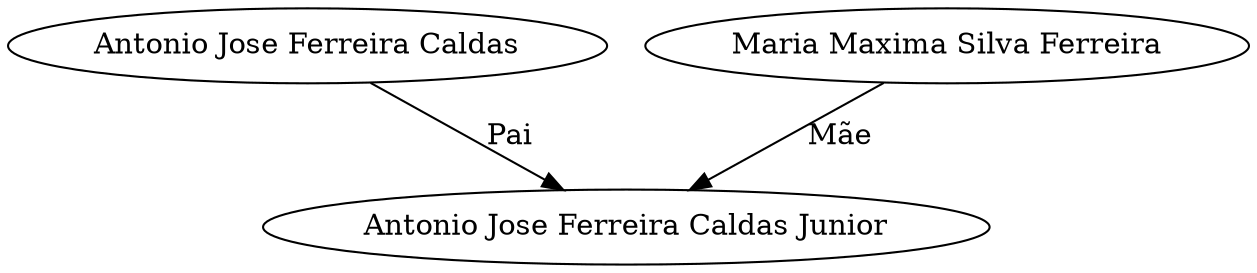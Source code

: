 digraph G {
	"Antonio Jose Ferreira Caldas" -> "Antonio Jose Ferreira Caldas Junior" [label=Pai]
	"Maria Maxima Silva Ferreira" -> "Antonio Jose Ferreira Caldas Junior" [label="Mãe"]
}
